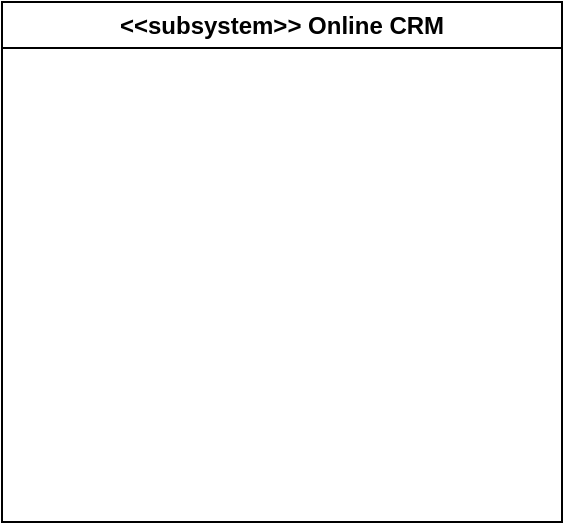 <mxfile version="24.0.5" type="github">
  <diagram name="Página-1" id="m3cVflKxdJyNVDrWMoIz">
    <mxGraphModel dx="1050" dy="522" grid="1" gridSize="10" guides="1" tooltips="1" connect="1" arrows="1" fold="1" page="1" pageScale="1" pageWidth="827" pageHeight="1169" math="0" shadow="0">
      <root>
        <mxCell id="0" />
        <mxCell id="1" parent="0" />
        <mxCell id="3kSHjHLS8RRXTuVrcPDt-2" value="&amp;lt;&amp;lt;subsystem&amp;gt;&amp;gt; Online CRM" style="swimlane;whiteSpace=wrap;html=1;" vertex="1" parent="1">
          <mxGeometry x="274" y="150" width="280" height="260" as="geometry" />
        </mxCell>
      </root>
    </mxGraphModel>
  </diagram>
</mxfile>
